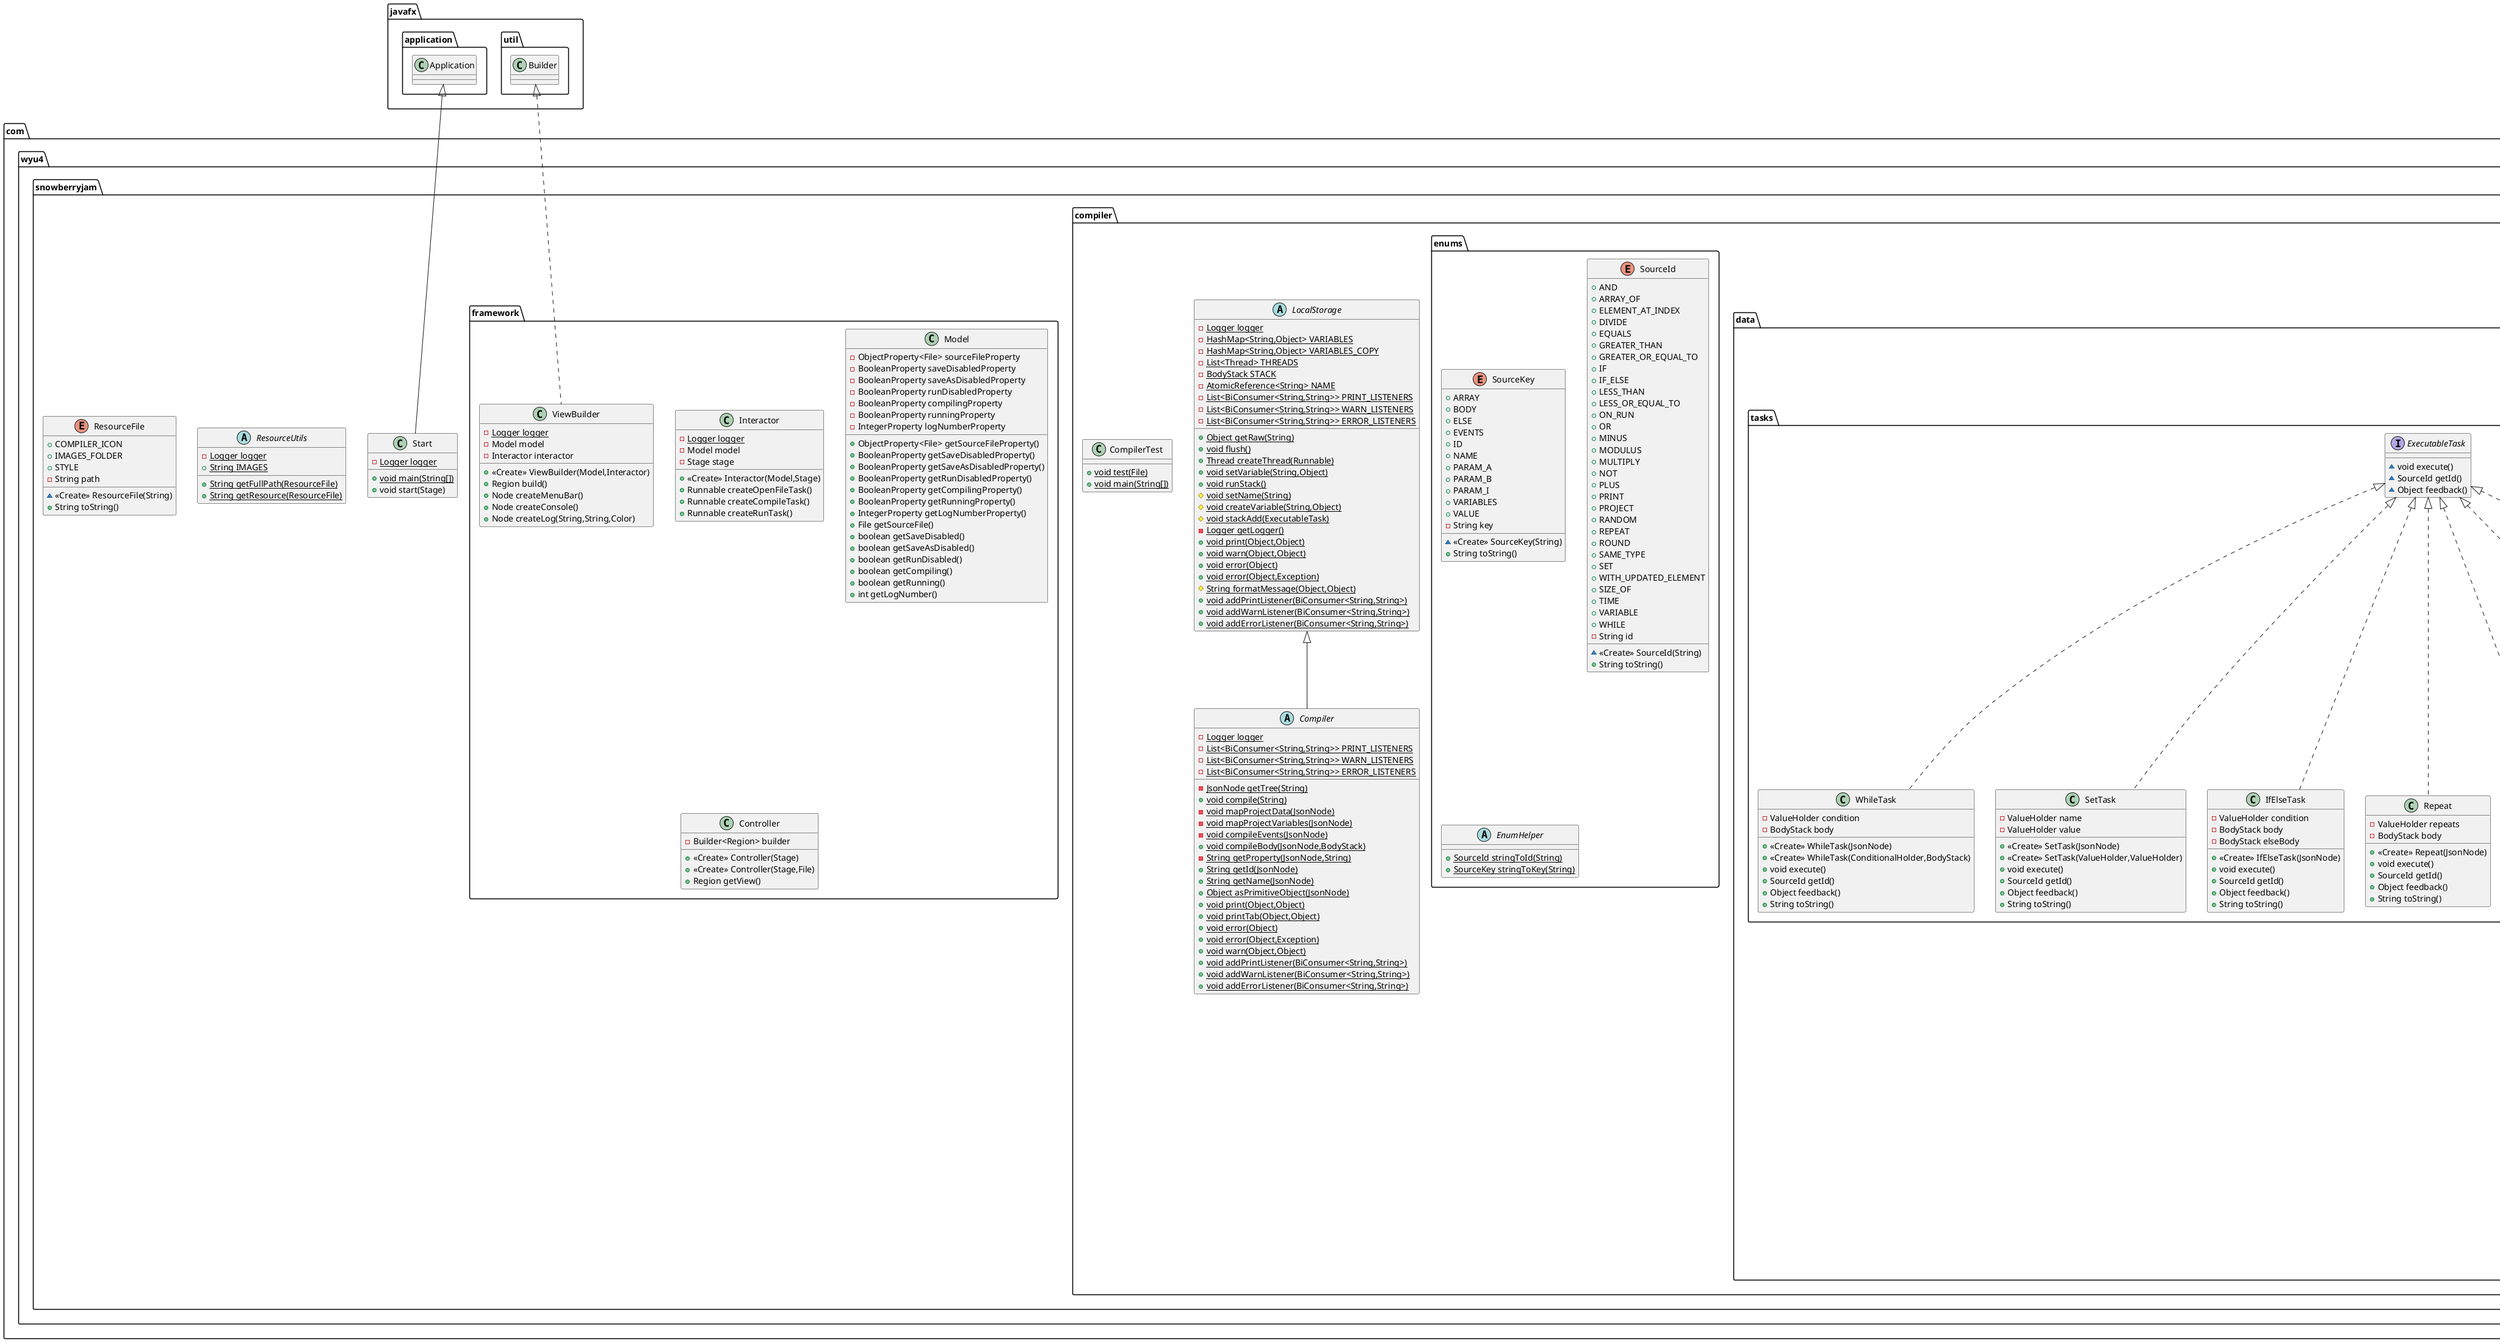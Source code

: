 @startuml
class com.wyu4.snowberryjam.compiler.data.values.conditional.And {
+ <<Create>> And(JsonNode)
+ Boolean getState()
+ String toString()
}

class com.wyu4.snowberryjam.Start {
- {static} Logger logger
+ {static} void main(String[])
+ void start(Stage)
}


class com.wyu4.snowberryjam.compiler.data.values.iteration.WithUpdatedElement {
+ <<Create>> WithUpdatedElement(JsonNode)
+ Object getValue()
+ Class<?> getType()
}

class com.wyu4.snowberryjam.compiler.data.values.math.Minus {
+ <<Create>> Minus(JsonNode)
+ Object getValue()
+ String toString()
}

class com.wyu4.snowberryjam.compiler.data.values.conditional.ConditionalHolder {
+ <<Create>> ConditionalHolder(JsonNode)
+ Boolean getState()
+ boolean bothTypesAre(Class<?>)
+ Object getValue()
+ Class<?> getType()
+ boolean notEmpty()
+ String toString()
}

class com.wyu4.snowberryjam.compiler.data.values.conditional.SameType {
+ <<Create>> SameType(JsonNode)
+ Boolean getState()
+ String toString()
}

class com.wyu4.snowberryjam.compiler.data.values.iteration.ArrayHolder {
- ValueHolder i
+ <<Create>> ArrayHolder(JsonNode)
# ValueHolder getI()
# int getValidIndex()
+ String toString()
}


class com.wyu4.snowberryjam.compiler.data.values.conditional.GreaterOrEqualTo {
+ <<Create>> GreaterOrEqualTo(JsonNode)
+ Boolean getState()
+ String toString()
}

class com.wyu4.snowberryjam.compiler.data.values.builtin.RandomHolder {
+ Object getValue()
+ Class<?> getType()
+ String toString()
}

class com.wyu4.snowberryjam.compiler.data.values.conditional.Or {
+ <<Create>> Or(JsonNode)
+ Boolean getState()
+ String toString()
}

class com.wyu4.snowberryjam.compiler.data.values.math.Modulus {
+ <<Create>> Modulus(JsonNode)
+ Object getValue()
+ String toString()
}

class com.wyu4.snowberryjam.compiler.data.values.conditional.Equals {
+ <<Create>> Equals(JsonNode)
+ Boolean getState()
+ String toString()
}

class com.wyu4.snowberryjam.compiler.data.tasks.WhileTask {
- ValueHolder condition
- BodyStack body
+ <<Create>> WhileTask(JsonNode)
+ <<Create>> WhileTask(ConditionalHolder,BodyStack)
+ void execute()
+ SourceId getId()
+ Object feedback()
+ String toString()
}


class com.wyu4.snowberryjam.compiler.data.values.iteration.ElementAtIndex {
+ <<Create>> ElementAtIndex(JsonNode)
+ Object getValue()
+ String toString()
}

class com.wyu4.snowberryjam.compiler.data.values.conditional.Not {
+ <<Create>> Not(JsonNode)
+ Object getValue()
+ String toString()
}

class com.wyu4.snowberryjam.compiler.data.tasks.SetTask {
- ValueHolder name
- ValueHolder value
+ <<Create>> SetTask(JsonNode)
+ <<Create>> SetTask(ValueHolder,ValueHolder)
+ void execute()
+ SourceId getId()
+ Object feedback()
+ String toString()
}


class com.wyu4.snowberryjam.compiler.data.values.math.ArithmeticHolder {
+ <<Create>> ArithmeticHolder(JsonNode)
+ Object getValue()
+ boolean notEmpty()
+ String toString()
}

interface com.wyu4.snowberryjam.compiler.data.tasks.ExecutableTask {
~ void execute()
~ SourceId getId()
~ Object feedback()
}

abstract class com.wyu4.snowberryjam.compiler.LocalStorage {
- {static} Logger logger
- {static} HashMap<String,Object> VARIABLES
- {static} HashMap<String,Object> VARIABLES_COPY
- {static} List<Thread> THREADS
- {static} BodyStack STACK
- {static} AtomicReference<String> NAME
- {static} List<BiConsumer<String,String>> PRINT_LISTENERS
- {static} List<BiConsumer<String,String>> WARN_LISTENERS
- {static} List<BiConsumer<String,String>> ERROR_LISTENERS
+ {static} Object getRaw(String)
+ {static} void flush()
+ {static} Thread createThread(Runnable)
+ {static} void setVariable(String,Object)
+ {static} void runStack()
# {static} void setName(String)
# {static} void createVariable(String,Object)
# {static} void stackAdd(ExecutableTask)
- {static} Logger getLogger()
+ {static} void print(Object,Object)
+ {static} void warn(Object,Object)
+ {static} void error(Object)
+ {static} void error(Object,Exception)
# {static} String formatMessage(Object,Object)
+ {static} void addPrintListener(BiConsumer<String,String>)
+ {static} void addWarnListener(BiConsumer<String,String>)
+ {static} void addErrorListener(BiConsumer<String,String>)
}


class com.wyu4.snowberryjam.compiler.data.values.math.Multiply {
+ <<Create>> Multiply(JsonNode)
+ Object getValue()
+ String toString()
}

class com.wyu4.snowberryjam.framework.Interactor {
- {static} Logger logger
- Model model
- Stage stage
+ <<Create>> Interactor(Model,Stage)
+ Runnable createOpenFileTask()
+ Runnable createCompileTask()
+ Runnable createRunTask()
}


class com.wyu4.snowberryjam.compiler.data.BodyStack {
- {static} Logger logger
- {static} AtomicBoolean DEBUGGING_ENABLED
- SourceId id
- List<ExecutableTask> stack
+ <<Create>> BodyStack(SourceId)
+ {static} void setDebuggingEnabled(boolean)
+ void addTask(ExecutableTask)
+ ExecutableTask[] copyStack()
+ void flush()
+ void execute()
+ Object feedback()
+ SourceId getId()
}


class com.wyu4.snowberryjam.compiler.data.values.math.Divide {
+ <<Create>> Divide(JsonNode)
+ Object getValue()
+ String toString()
}

class com.wyu4.snowberryjam.compiler.data.values.conversion.SizeOf {
+ <<Create>> SizeOf(JsonNode)
+ Object getValue()
+ Class<?> getType()
}

class com.wyu4.snowberryjam.framework.ViewBuilder {
- {static} Logger logger
- Model model
- Interactor interactor
+ <<Create>> ViewBuilder(Model,Interactor)
+ Region build()
+ Node createMenuBar()
+ Node createConsole()
+ Node createLog(String,String,Color)
}


class com.wyu4.snowberryjam.compiler.data.values.VariableReference {
- String name
+ <<Create>> VariableReference(String)
+ String getName()
+ Object getValue()
+ String toString()
}


class com.wyu4.snowberryjam.compiler.data.values.math.Plus {
+ <<Create>> Plus(JsonNode)
+ Object getValue()
+ String toString()
}

class com.wyu4.snowberryjam.compiler.data.values.ValueHolder {
- Object value
+ <<Create>> ValueHolder()
+ <<Create>> ValueHolder(Object)
- {static} boolean isPrimitive(JsonNode)
+ {static} ValueHolder fromNode(JsonNode)
+ {static} ValueHolder checkValueIsConditional(ValueHolder)
+ Object getValue()
+ Object[] getArray()
+ String getString()
+ Class<?> getType()
+ boolean isType(Class<?>)
+ boolean notEmpty()
+ Double getSize()
+ boolean equals(Object)
+ String toString()
}


class com.wyu4.snowberryjam.framework.Model {
- ObjectProperty<File> sourceFileProperty
- BooleanProperty saveDisabledProperty
- BooleanProperty saveAsDisabledProperty
- BooleanProperty runDisabledProperty
- BooleanProperty compilingProperty
- BooleanProperty runningProperty
- IntegerProperty logNumberProperty
+ ObjectProperty<File> getSourceFileProperty()
+ BooleanProperty getSaveDisabledProperty()
+ BooleanProperty getSaveAsDisabledProperty()
+ BooleanProperty getRunDisabledProperty()
+ BooleanProperty getCompilingProperty()
+ BooleanProperty getRunningProperty()
+ IntegerProperty getLogNumberProperty()
+ File getSourceFile()
+ boolean getSaveDisabled()
+ boolean getSaveAsDisabled()
+ boolean getRunDisabled()
+ boolean getCompiling()
+ boolean getRunning()
+ int getLogNumber()
}


class com.wyu4.snowberryjam.compiler.data.values.builtin.TimeHolder {
+ Object getValue()
+ Class<?> getType()
+ String toString()
}

class com.wyu4.snowberryjam.compiler.data.tasks.IfElseTask {
- ValueHolder condition
- BodyStack body
- BodyStack elseBody
+ <<Create>> IfElseTask(JsonNode)
+ void execute()
+ SourceId getId()
+ Object feedback()
+ String toString()
}


abstract class com.wyu4.snowberryjam.compiler.Compiler {
- {static} Logger logger
- {static} List<BiConsumer<String,String>> PRINT_LISTENERS
- {static} List<BiConsumer<String,String>> WARN_LISTENERS
- {static} List<BiConsumer<String,String>> ERROR_LISTENERS
- {static} JsonNode getTree(String)
+ {static} void compile(String)
- {static} void mapProjectData(JsonNode)
- {static} void mapProjectVariables(JsonNode)
- {static} void compileEvents(JsonNode)
+ {static} void compileBody(JsonNode,BodyStack)
- {static} String getProperty(JsonNode,String)
+ {static} String getId(JsonNode)
+ {static} String getName(JsonNode)
+ {static} Object asPrimitiveObject(JsonNode)
+ {static} void print(Object,Object)
+ {static} void printTab(Object,Object)
+ {static} void error(Object)
+ {static} void error(Object,Exception)
+ {static} void warn(Object,Object)
+ {static} void addPrintListener(BiConsumer<String,String>)
+ {static} void addWarnListener(BiConsumer<String,String>)
+ {static} void addErrorListener(BiConsumer<String,String>)
}


enum com.wyu4.snowberryjam.compiler.enums.SourceKey {
+  ARRAY
+  BODY
+  ELSE
+  EVENTS
+  ID
+  NAME
+  PARAM_A
+  PARAM_B
+  PARAM_I
+  VARIABLES
+  VALUE
- String key
~ <<Create>> SourceKey(String)
+ String toString()
}


class com.wyu4.snowberryjam.compiler.data.values.conditional.LessOrEqualTo {
+ <<Create>> LessOrEqualTo(JsonNode)
+ Boolean getState()
+ String toString()
}

abstract class com.wyu4.snowberryjam.ResourceUtils {
- {static} Logger logger
+ {static} String IMAGES
+ {static} String getFullPath(ResourceFile)
+ {static} String getResource(ResourceFile)
}


enum com.wyu4.snowberryjam.ResourceFile {
+  COMPILER_ICON
+  IMAGES_FOLDER
+  STYLE
- String path
~ <<Create>> ResourceFile(String)
+ String toString()
}


class com.wyu4.snowberryjam.compiler.data.values.conditional.GreaterThan {
+ <<Create>> GreaterThan(JsonNode)
+ Boolean getState()
+ String toString()
}

enum com.wyu4.snowberryjam.compiler.enums.SourceId {
+  AND
+  ARRAY_OF
+  ELEMENT_AT_INDEX
+  DIVIDE
+  EQUALS
+  GREATER_THAN
+  GREATER_OR_EQUAL_TO
+  IF
+  IF_ELSE
+  LESS_THAN
+  LESS_OR_EQUAL_TO
+  ON_RUN
+  OR
+  MINUS
+  MODULUS
+  MULTIPLY
+  NOT
+  PLUS
+  PRINT
+  PROJECT
+  RANDOM
+  REPEAT
+  ROUND
+  SAME_TYPE
+  SET
+  WITH_UPDATED_ELEMENT
+  SIZE_OF
+  TIME
+  VARIABLE
+  WHILE
- String id
~ <<Create>> SourceId(String)
+ String toString()
}


abstract class com.wyu4.snowberryjam.compiler.enums.EnumHelper {
+ {static} SourceId stringToId(String)
+ {static} SourceKey stringToKey(String)
}

class com.wyu4.snowberryjam.compiler.data.tasks.Repeat {
- ValueHolder repeats
- BodyStack body
+ <<Create>> Repeat(JsonNode)
+ void execute()
+ SourceId getId()
+ Object feedback()
+ String toString()
}


class com.wyu4.snowberryjam.framework.Controller {
- Builder<Region> builder
+ <<Create>> Controller(Stage)
+ <<Create>> Controller(Stage,File)
+ Region getView()
}


class com.wyu4.snowberryjam.compiler.data.tasks.IfTask {
- ValueHolder condition
- BodyStack body
+ <<Create>> IfTask(JsonNode)
+ void execute()
+ SourceId getId()
+ Object feedback()
+ String toString()
}


class com.wyu4.snowberryjam.compiler.data.values.InteractiveValueHolder {
- ValueHolder a
- ValueHolder b
+ <<Create>> InteractiveValueHolder(JsonNode)
+ <<Create>> InteractiveValueHolder(ValueHolder,ValueHolder)
# ValueHolder getA()
# ValueHolder getB()
}


class com.wyu4.snowberryjam.compiler.data.values.conversion.ArrayOf {
+ <<Create>> ArrayOf(JsonNode)
+ Object getValue()
+ Class<?> getType()
}

class com.wyu4.snowberryjam.compiler.CompilerTest {
+ {static} void test(File)
+ {static} void main(String[])
}

class com.wyu4.snowberryjam.compiler.data.values.conditional.LessThan {
+ <<Create>> LessThan(JsonNode)
+ Boolean getState()
+ String toString()
}

class com.wyu4.snowberryjam.compiler.data.tasks.PrintTask {
- ValueHolder message
+ <<Create>> PrintTask(JsonNode)
+ <<Create>> PrintTask(ValueHolder)
+ void execute()
+ SourceId getId()
+ Object feedback()
+ String toString()
}


class com.wyu4.snowberryjam.compiler.data.values.math.Round {
+ <<Create>> Round(JsonNode)
+ Object getValue()
+ String toString()
}



com.wyu4.snowberryjam.compiler.data.values.conditional.ConditionalHolder <|-- com.wyu4.snowberryjam.compiler.data.values.conditional.And
javafx.application.Application <|-- com.wyu4.snowberryjam.Start
com.wyu4.snowberryjam.compiler.data.values.iteration.ArrayHolder <|-- com.wyu4.snowberryjam.compiler.data.values.iteration.WithUpdatedElement
com.wyu4.snowberryjam.compiler.data.values.math.ArithmeticHolder <|-- com.wyu4.snowberryjam.compiler.data.values.math.Minus
com.wyu4.snowberryjam.compiler.data.values.InteractiveValueHolder <|-- com.wyu4.snowberryjam.compiler.data.values.conditional.ConditionalHolder
com.wyu4.snowberryjam.compiler.data.values.conditional.ConditionalHolder <|-- com.wyu4.snowberryjam.compiler.data.values.conditional.SameType
com.wyu4.snowberryjam.compiler.data.values.InteractiveValueHolder <|-- com.wyu4.snowberryjam.compiler.data.values.iteration.ArrayHolder
com.wyu4.snowberryjam.compiler.data.values.conditional.ConditionalHolder <|-- com.wyu4.snowberryjam.compiler.data.values.conditional.GreaterOrEqualTo
com.wyu4.snowberryjam.compiler.data.values.ValueHolder <|-- com.wyu4.snowberryjam.compiler.data.values.builtin.RandomHolder
com.wyu4.snowberryjam.compiler.data.values.conditional.ConditionalHolder <|-- com.wyu4.snowberryjam.compiler.data.values.conditional.Or
com.wyu4.snowberryjam.compiler.data.values.math.ArithmeticHolder <|-- com.wyu4.snowberryjam.compiler.data.values.math.Modulus
com.wyu4.snowberryjam.compiler.data.values.conditional.ConditionalHolder <|-- com.wyu4.snowberryjam.compiler.data.values.conditional.Equals
com.wyu4.snowberryjam.compiler.data.tasks.ExecutableTask <|.. com.wyu4.snowberryjam.compiler.data.tasks.WhileTask
com.wyu4.snowberryjam.compiler.data.values.iteration.ArrayHolder <|-- com.wyu4.snowberryjam.compiler.data.values.iteration.ElementAtIndex
com.wyu4.snowberryjam.compiler.data.values.conditional.ConditionalHolder <|-- com.wyu4.snowberryjam.compiler.data.values.conditional.Not
com.wyu4.snowberryjam.compiler.data.tasks.ExecutableTask <|.. com.wyu4.snowberryjam.compiler.data.tasks.SetTask
com.wyu4.snowberryjam.compiler.data.values.InteractiveValueHolder <|-- com.wyu4.snowberryjam.compiler.data.values.math.ArithmeticHolder
com.wyu4.snowberryjam.compiler.data.values.math.ArithmeticHolder <|-- com.wyu4.snowberryjam.compiler.data.values.math.Multiply
com.wyu4.snowberryjam.compiler.data.tasks.ExecutableTask <|.. com.wyu4.snowberryjam.compiler.data.BodyStack
com.wyu4.snowberryjam.compiler.data.values.math.ArithmeticHolder <|-- com.wyu4.snowberryjam.compiler.data.values.math.Divide
com.wyu4.snowberryjam.compiler.data.values.InteractiveValueHolder <|-- com.wyu4.snowberryjam.compiler.data.values.conversion.SizeOf
javafx.util.Builder <|.. com.wyu4.snowberryjam.framework.ViewBuilder
com.wyu4.snowberryjam.compiler.data.values.ValueHolder <|-- com.wyu4.snowberryjam.compiler.data.values.VariableReference
com.wyu4.snowberryjam.compiler.data.values.math.ArithmeticHolder <|-- com.wyu4.snowberryjam.compiler.data.values.math.Plus
com.wyu4.snowberryjam.compiler.data.values.ValueHolder <|-- com.wyu4.snowberryjam.compiler.data.values.builtin.TimeHolder
com.wyu4.snowberryjam.compiler.data.tasks.ExecutableTask <|.. com.wyu4.snowberryjam.compiler.data.tasks.IfElseTask
com.wyu4.snowberryjam.compiler.LocalStorage <|-- com.wyu4.snowberryjam.compiler.Compiler
com.wyu4.snowberryjam.compiler.data.values.conditional.ConditionalHolder <|-- com.wyu4.snowberryjam.compiler.data.values.conditional.LessOrEqualTo
com.wyu4.snowberryjam.compiler.data.values.conditional.ConditionalHolder <|-- com.wyu4.snowberryjam.compiler.data.values.conditional.GreaterThan
com.wyu4.snowberryjam.compiler.data.tasks.ExecutableTask <|.. com.wyu4.snowberryjam.compiler.data.tasks.Repeat
com.wyu4.snowberryjam.compiler.data.tasks.ExecutableTask <|.. com.wyu4.snowberryjam.compiler.data.tasks.IfTask
com.wyu4.snowberryjam.compiler.data.values.ValueHolder <|-- com.wyu4.snowberryjam.compiler.data.values.InteractiveValueHolder
com.wyu4.snowberryjam.compiler.data.values.InteractiveValueHolder <|-- com.wyu4.snowberryjam.compiler.data.values.conversion.ArrayOf
com.wyu4.snowberryjam.compiler.data.values.conditional.ConditionalHolder <|-- com.wyu4.snowberryjam.compiler.data.values.conditional.LessThan
com.wyu4.snowberryjam.compiler.data.tasks.ExecutableTask <|.. com.wyu4.snowberryjam.compiler.data.tasks.PrintTask
com.wyu4.snowberryjam.compiler.data.values.math.ArithmeticHolder <|-- com.wyu4.snowberryjam.compiler.data.values.math.Round
@enduml